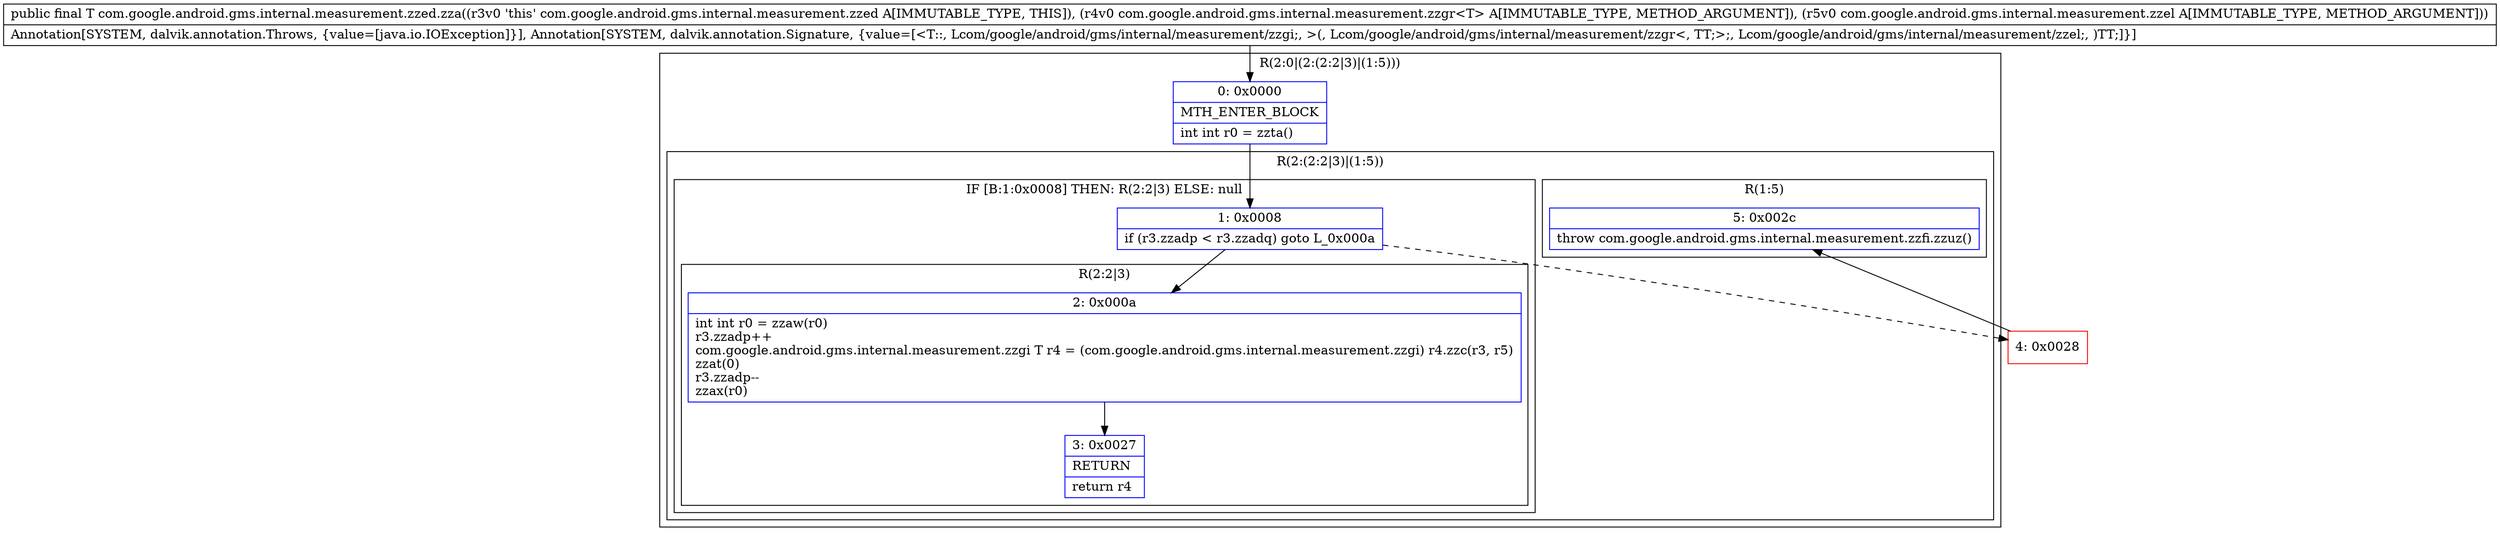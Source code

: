digraph "CFG forcom.google.android.gms.internal.measurement.zzed.zza(Lcom\/google\/android\/gms\/internal\/measurement\/zzgr;Lcom\/google\/android\/gms\/internal\/measurement\/zzel;)Lcom\/google\/android\/gms\/internal\/measurement\/zzgi;" {
subgraph cluster_Region_1921590563 {
label = "R(2:0|(2:(2:2|3)|(1:5)))";
node [shape=record,color=blue];
Node_0 [shape=record,label="{0\:\ 0x0000|MTH_ENTER_BLOCK\l|int int r0 = zzta()\l}"];
subgraph cluster_Region_400178408 {
label = "R(2:(2:2|3)|(1:5))";
node [shape=record,color=blue];
subgraph cluster_IfRegion_796423387 {
label = "IF [B:1:0x0008] THEN: R(2:2|3) ELSE: null";
node [shape=record,color=blue];
Node_1 [shape=record,label="{1\:\ 0x0008|if (r3.zzadp \< r3.zzadq) goto L_0x000a\l}"];
subgraph cluster_Region_2088971827 {
label = "R(2:2|3)";
node [shape=record,color=blue];
Node_2 [shape=record,label="{2\:\ 0x000a|int int r0 = zzaw(r0)\lr3.zzadp++\lcom.google.android.gms.internal.measurement.zzgi T r4 = (com.google.android.gms.internal.measurement.zzgi) r4.zzc(r3, r5)\lzzat(0)\lr3.zzadp\-\-\lzzax(r0)\l}"];
Node_3 [shape=record,label="{3\:\ 0x0027|RETURN\l|return r4\l}"];
}
}
subgraph cluster_Region_744211032 {
label = "R(1:5)";
node [shape=record,color=blue];
Node_5 [shape=record,label="{5\:\ 0x002c|throw com.google.android.gms.internal.measurement.zzfi.zzuz()\l}"];
}
}
}
Node_4 [shape=record,color=red,label="{4\:\ 0x0028}"];
MethodNode[shape=record,label="{public final T com.google.android.gms.internal.measurement.zzed.zza((r3v0 'this' com.google.android.gms.internal.measurement.zzed A[IMMUTABLE_TYPE, THIS]), (r4v0 com.google.android.gms.internal.measurement.zzgr\<T\> A[IMMUTABLE_TYPE, METHOD_ARGUMENT]), (r5v0 com.google.android.gms.internal.measurement.zzel A[IMMUTABLE_TYPE, METHOD_ARGUMENT]))  | Annotation[SYSTEM, dalvik.annotation.Throws, \{value=[java.io.IOException]\}], Annotation[SYSTEM, dalvik.annotation.Signature, \{value=[\<T::, Lcom\/google\/android\/gms\/internal\/measurement\/zzgi;, \>(, Lcom\/google\/android\/gms\/internal\/measurement\/zzgr\<, TT;\>;, Lcom\/google\/android\/gms\/internal\/measurement\/zzel;, )TT;]\}]\l}"];
MethodNode -> Node_0;
Node_0 -> Node_1;
Node_1 -> Node_2;
Node_1 -> Node_4[style=dashed];
Node_2 -> Node_3;
Node_4 -> Node_5;
}

